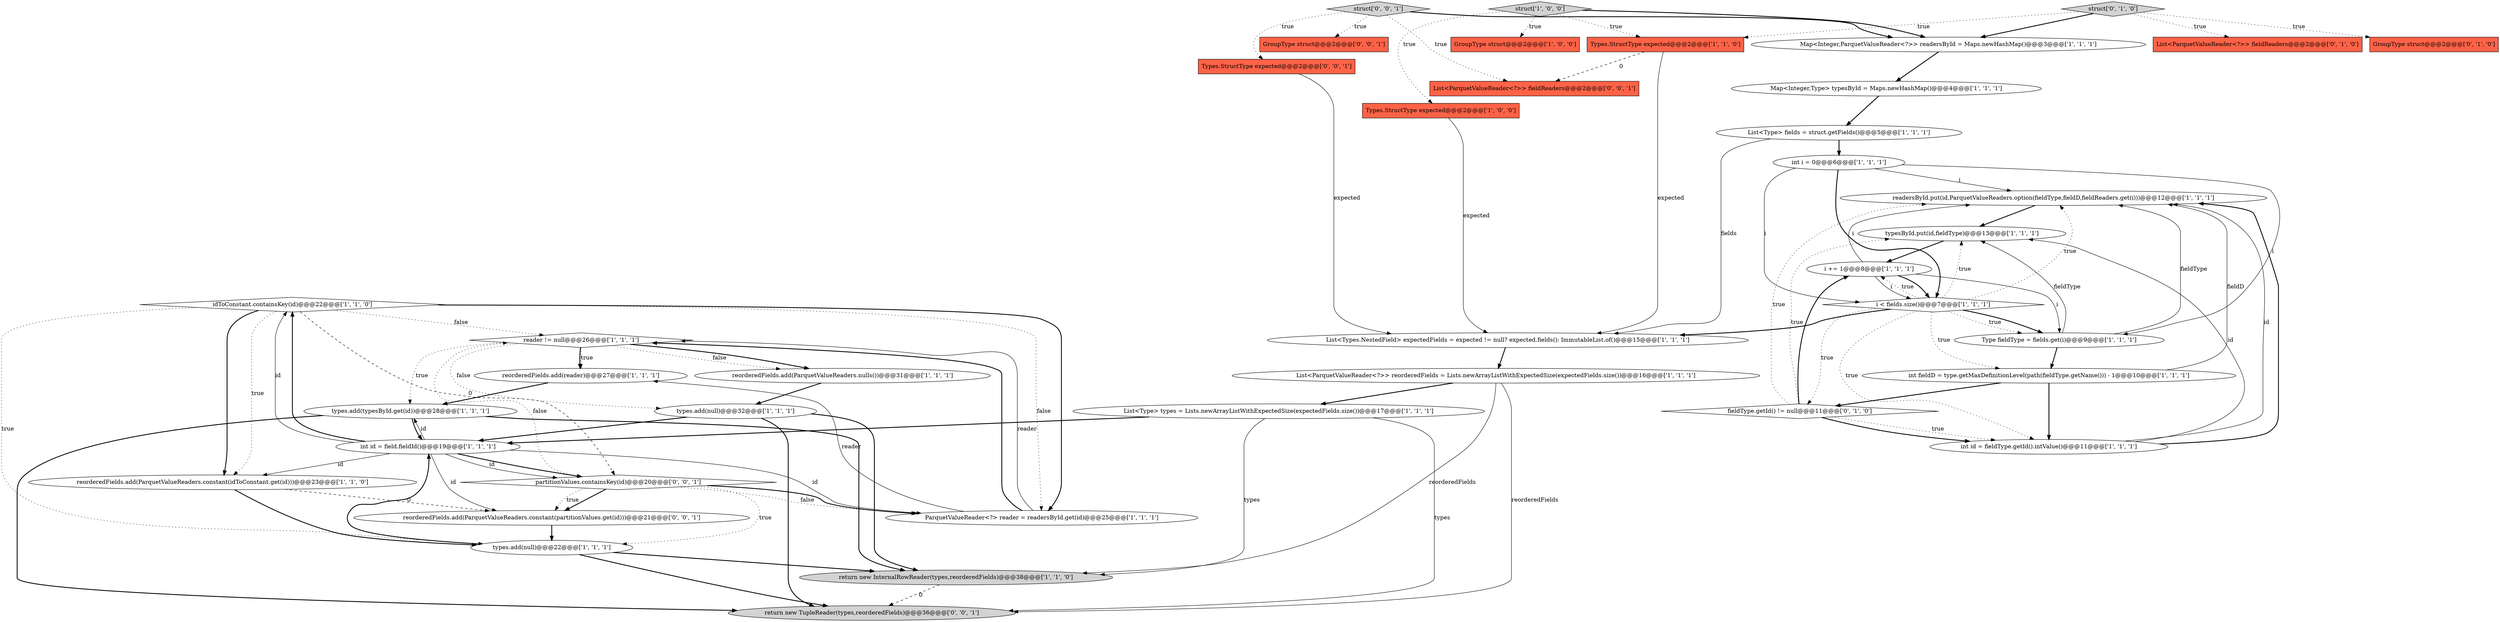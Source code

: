 digraph {
7 [style = filled, label = "idToConstant.containsKey(id)@@@22@@@['1', '1', '0']", fillcolor = white, shape = diamond image = "AAA0AAABBB1BBB"];
21 [style = filled, label = "Types.StructType expected@@@2@@@['1', '1', '0']", fillcolor = tomato, shape = box image = "AAA0AAABBB1BBB"];
36 [style = filled, label = "GroupType struct@@@2@@@['0', '0', '1']", fillcolor = tomato, shape = box image = "AAA0AAABBB3BBB"];
1 [style = filled, label = "Types.StructType expected@@@2@@@['1', '0', '0']", fillcolor = tomato, shape = box image = "AAA0AAABBB1BBB"];
25 [style = filled, label = "reorderedFields.add(reader)@@@27@@@['1', '1', '1']", fillcolor = white, shape = ellipse image = "AAA0AAABBB1BBB"];
6 [style = filled, label = "List<ParquetValueReader<?>> reorderedFields = Lists.newArrayListWithExpectedSize(expectedFields.size())@@@16@@@['1', '1', '1']", fillcolor = white, shape = ellipse image = "AAA0AAABBB1BBB"];
39 [style = filled, label = "List<ParquetValueReader<?>> fieldReaders@@@2@@@['0', '0', '1']", fillcolor = tomato, shape = box image = "AAA0AAABBB3BBB"];
20 [style = filled, label = "struct['1', '0', '0']", fillcolor = lightgray, shape = diamond image = "AAA0AAABBB1BBB"];
28 [style = filled, label = "int id = field.fieldId()@@@19@@@['1', '1', '1']", fillcolor = white, shape = ellipse image = "AAA0AAABBB1BBB"];
12 [style = filled, label = "List<Type> fields = struct.getFields()@@@5@@@['1', '1', '1']", fillcolor = white, shape = ellipse image = "AAA0AAABBB1BBB"];
33 [style = filled, label = "struct['0', '0', '1']", fillcolor = lightgray, shape = diamond image = "AAA0AAABBB3BBB"];
27 [style = filled, label = "i += 1@@@8@@@['1', '1', '1']", fillcolor = white, shape = ellipse image = "AAA0AAABBB1BBB"];
32 [style = filled, label = "fieldType.getId() != null@@@11@@@['0', '1', '0']", fillcolor = white, shape = diamond image = "AAA1AAABBB2BBB"];
15 [style = filled, label = "Map<Integer,Type> typesById = Maps.newHashMap()@@@4@@@['1', '1', '1']", fillcolor = white, shape = ellipse image = "AAA0AAABBB1BBB"];
18 [style = filled, label = "typesById.put(id,fieldType)@@@13@@@['1', '1', '1']", fillcolor = white, shape = ellipse image = "AAA0AAABBB1BBB"];
22 [style = filled, label = "int i = 0@@@6@@@['1', '1', '1']", fillcolor = white, shape = ellipse image = "AAA0AAABBB1BBB"];
19 [style = filled, label = "List<Type> types = Lists.newArrayListWithExpectedSize(expectedFields.size())@@@17@@@['1', '1', '1']", fillcolor = white, shape = ellipse image = "AAA0AAABBB1BBB"];
14 [style = filled, label = "GroupType struct@@@2@@@['1', '0', '0']", fillcolor = tomato, shape = box image = "AAA0AAABBB1BBB"];
17 [style = filled, label = "int id = fieldType.getId().intValue()@@@11@@@['1', '1', '1']", fillcolor = white, shape = ellipse image = "AAA0AAABBB1BBB"];
3 [style = filled, label = "reader != null@@@26@@@['1', '1', '1']", fillcolor = white, shape = diamond image = "AAA0AAABBB1BBB"];
2 [style = filled, label = "types.add(null)@@@22@@@['1', '1', '1']", fillcolor = white, shape = ellipse image = "AAA0AAABBB1BBB"];
13 [style = filled, label = "reorderedFields.add(ParquetValueReaders.nulls())@@@31@@@['1', '1', '1']", fillcolor = white, shape = ellipse image = "AAA0AAABBB1BBB"];
29 [style = filled, label = "List<ParquetValueReader<?>> fieldReaders@@@2@@@['0', '1', '0']", fillcolor = tomato, shape = box image = "AAA0AAABBB2BBB"];
37 [style = filled, label = "return new TupleReader(types,reorderedFields)@@@36@@@['0', '0', '1']", fillcolor = lightgray, shape = ellipse image = "AAA0AAABBB3BBB"];
0 [style = filled, label = "types.add(typesById.get(id))@@@28@@@['1', '1', '1']", fillcolor = white, shape = ellipse image = "AAA0AAABBB1BBB"];
34 [style = filled, label = "Types.StructType expected@@@2@@@['0', '0', '1']", fillcolor = tomato, shape = box image = "AAA0AAABBB3BBB"];
5 [style = filled, label = "types.add(null)@@@32@@@['1', '1', '1']", fillcolor = white, shape = ellipse image = "AAA0AAABBB1BBB"];
38 [style = filled, label = "partitionValues.containsKey(id)@@@20@@@['0', '0', '1']", fillcolor = white, shape = diamond image = "AAA0AAABBB3BBB"];
9 [style = filled, label = "List<Types.NestedField> expectedFields = expected != null? expected.fields(): ImmutableList.of()@@@15@@@['1', '1', '1']", fillcolor = white, shape = ellipse image = "AAA0AAABBB1BBB"];
23 [style = filled, label = "readersById.put(id,ParquetValueReaders.option(fieldType,fieldD,fieldReaders.get(i)))@@@12@@@['1', '1', '1']", fillcolor = white, shape = ellipse image = "AAA0AAABBB1BBB"];
35 [style = filled, label = "reorderedFields.add(ParquetValueReaders.constant(partitionValues.get(id)))@@@21@@@['0', '0', '1']", fillcolor = white, shape = ellipse image = "AAA0AAABBB3BBB"];
30 [style = filled, label = "GroupType struct@@@2@@@['0', '1', '0']", fillcolor = tomato, shape = box image = "AAA0AAABBB2BBB"];
16 [style = filled, label = "int fieldD = type.getMaxDefinitionLevel(path(fieldType.getName())) - 1@@@10@@@['1', '1', '1']", fillcolor = white, shape = ellipse image = "AAA0AAABBB1BBB"];
24 [style = filled, label = "return new InternalRowReader(types,reorderedFields)@@@38@@@['1', '1', '0']", fillcolor = lightgray, shape = ellipse image = "AAA0AAABBB1BBB"];
8 [style = filled, label = "Type fieldType = fields.get(i)@@@9@@@['1', '1', '1']", fillcolor = white, shape = ellipse image = "AAA0AAABBB1BBB"];
26 [style = filled, label = "i < fields.size()@@@7@@@['1', '1', '1']", fillcolor = white, shape = diamond image = "AAA0AAABBB1BBB"];
10 [style = filled, label = "reorderedFields.add(ParquetValueReaders.constant(idToConstant.get(id)))@@@23@@@['1', '1', '0']", fillcolor = white, shape = ellipse image = "AAA0AAABBB1BBB"];
11 [style = filled, label = "ParquetValueReader<?> reader = readersById.get(id)@@@25@@@['1', '1', '1']", fillcolor = white, shape = ellipse image = "AAA0AAABBB1BBB"];
31 [style = filled, label = "struct['0', '1', '0']", fillcolor = lightgray, shape = diamond image = "AAA0AAABBB2BBB"];
4 [style = filled, label = "Map<Integer,ParquetValueReader<?>> readersById = Maps.newHashMap()@@@3@@@['1', '1', '1']", fillcolor = white, shape = ellipse image = "AAA0AAABBB1BBB"];
20->1 [style = dotted, label="true"];
33->4 [style = bold, label=""];
10->35 [style = dashed, label="0"];
34->9 [style = solid, label="expected"];
19->28 [style = bold, label=""];
27->8 [style = solid, label="i"];
20->21 [style = dotted, label="true"];
32->23 [style = dotted, label="true"];
6->19 [style = bold, label=""];
7->11 [style = bold, label=""];
3->13 [style = bold, label=""];
26->23 [style = dotted, label="true"];
26->16 [style = dotted, label="true"];
22->23 [style = solid, label="i"];
16->23 [style = solid, label="fieldD"];
3->25 [style = bold, label=""];
31->30 [style = dotted, label="true"];
38->35 [style = bold, label=""];
17->23 [style = bold, label=""];
5->28 [style = bold, label=""];
20->14 [style = dotted, label="true"];
8->16 [style = bold, label=""];
21->9 [style = solid, label="expected"];
22->8 [style = solid, label="i"];
28->38 [style = bold, label=""];
7->10 [style = dotted, label="true"];
20->4 [style = bold, label=""];
38->2 [style = dotted, label="true"];
19->37 [style = solid, label="types"];
26->9 [style = bold, label=""];
32->17 [style = dotted, label="true"];
2->28 [style = bold, label=""];
5->37 [style = bold, label=""];
5->24 [style = bold, label=""];
27->26 [style = bold, label=""];
1->9 [style = solid, label="expected"];
17->18 [style = solid, label="id"];
23->18 [style = bold, label=""];
2->24 [style = bold, label=""];
3->25 [style = dotted, label="true"];
38->35 [style = dotted, label="true"];
33->36 [style = dotted, label="true"];
18->27 [style = bold, label=""];
24->37 [style = dashed, label="0"];
17->23 [style = solid, label="id"];
7->11 [style = dotted, label="false"];
26->17 [style = dotted, label="true"];
13->5 [style = bold, label=""];
16->32 [style = bold, label=""];
19->24 [style = solid, label="types"];
7->2 [style = dotted, label="true"];
11->3 [style = bold, label=""];
35->2 [style = bold, label=""];
26->8 [style = bold, label=""];
15->12 [style = bold, label=""];
31->21 [style = dotted, label="true"];
32->27 [style = bold, label=""];
9->6 [style = bold, label=""];
0->24 [style = bold, label=""];
31->4 [style = bold, label=""];
27->23 [style = solid, label="i"];
33->34 [style = dotted, label="true"];
32->18 [style = dotted, label="true"];
7->3 [style = dotted, label="false"];
38->3 [style = dotted, label="false"];
25->0 [style = bold, label=""];
26->32 [style = dotted, label="true"];
16->17 [style = bold, label=""];
11->3 [style = solid, label="reader"];
28->0 [style = solid, label="id"];
38->11 [style = bold, label=""];
21->39 [style = dashed, label="0"];
28->38 [style = solid, label="id"];
6->37 [style = solid, label="reorderedFields"];
28->7 [style = bold, label=""];
0->37 [style = bold, label=""];
12->9 [style = solid, label="fields"];
27->26 [style = solid, label="i"];
10->2 [style = bold, label=""];
33->39 [style = dotted, label="true"];
28->11 [style = solid, label="id"];
7->10 [style = bold, label=""];
28->10 [style = solid, label="id"];
22->26 [style = solid, label="i"];
26->8 [style = dotted, label="true"];
26->18 [style = dotted, label="true"];
3->5 [style = dotted, label="false"];
28->35 [style = solid, label="id"];
12->22 [style = bold, label=""];
3->0 [style = dotted, label="true"];
8->18 [style = solid, label="fieldType"];
2->37 [style = bold, label=""];
6->24 [style = solid, label="reorderedFields"];
22->26 [style = bold, label=""];
32->17 [style = bold, label=""];
7->38 [style = dashed, label="0"];
28->7 [style = solid, label="id"];
31->29 [style = dotted, label="true"];
11->25 [style = solid, label="reader"];
3->13 [style = dotted, label="false"];
38->11 [style = dotted, label="false"];
0->28 [style = bold, label=""];
26->27 [style = dotted, label="true"];
4->15 [style = bold, label=""];
8->23 [style = solid, label="fieldType"];
}
